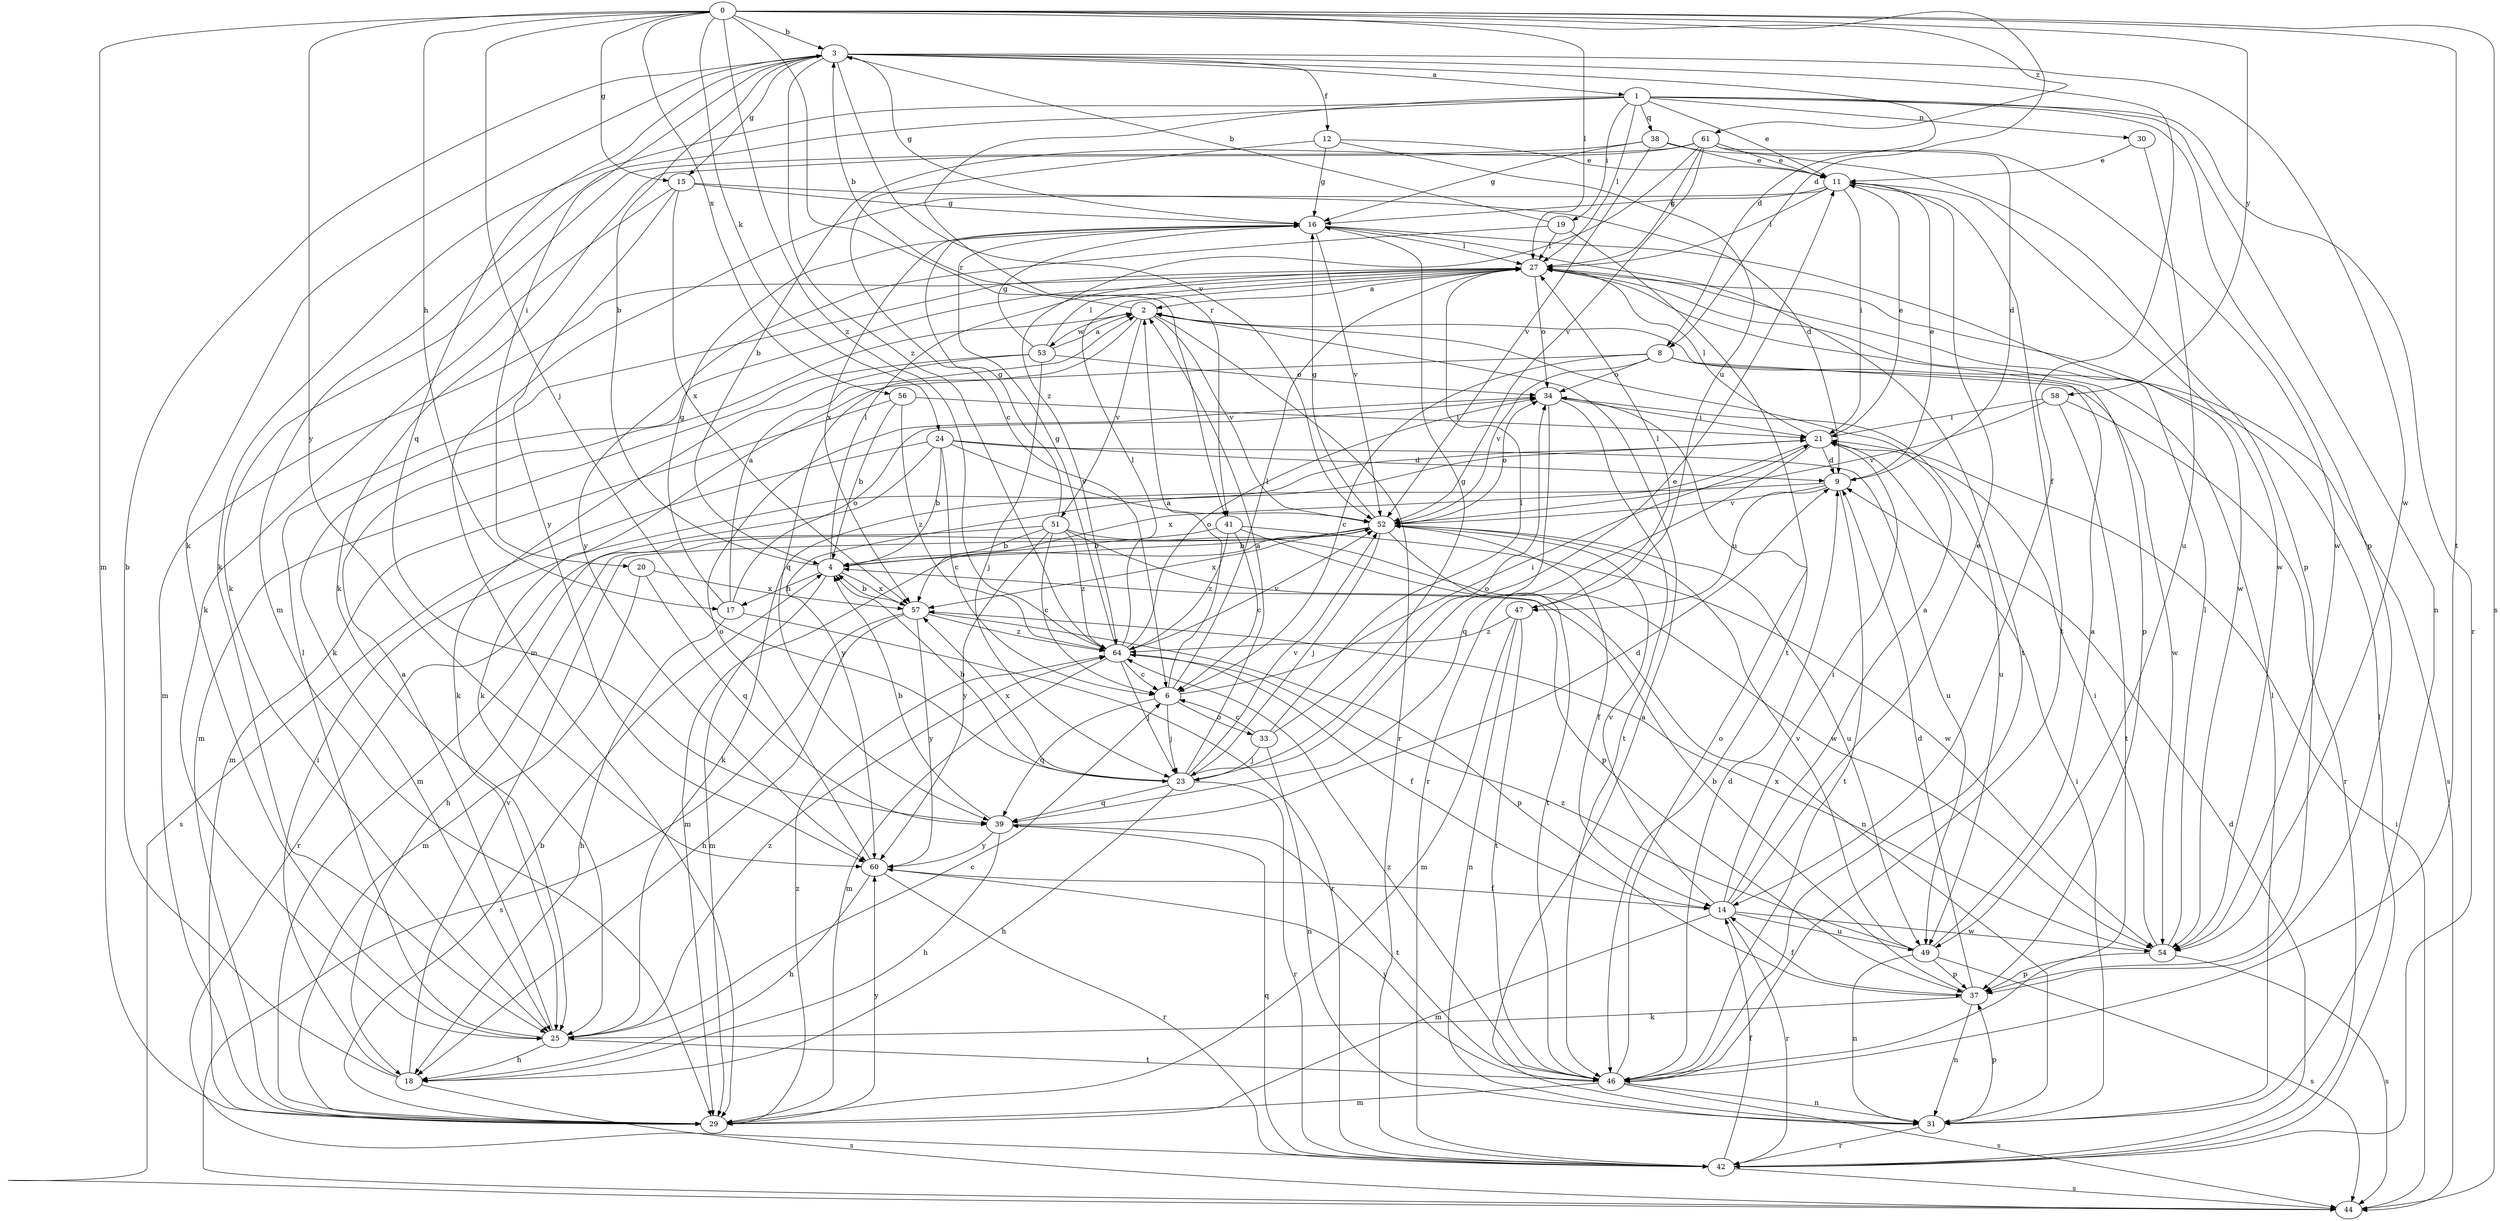 strict digraph  {
0;
1;
2;
3;
4;
6;
8;
9;
11;
12;
14;
15;
16;
17;
18;
19;
20;
21;
23;
24;
25;
27;
29;
30;
31;
33;
34;
37;
38;
39;
41;
42;
44;
46;
47;
49;
51;
52;
53;
54;
56;
57;
58;
60;
61;
64;
0 -> 3  [label=b];
0 -> 8  [label=d];
0 -> 15  [label=g];
0 -> 17  [label=h];
0 -> 23  [label=j];
0 -> 24  [label=k];
0 -> 27  [label=l];
0 -> 29  [label=m];
0 -> 41  [label=r];
0 -> 44  [label=s];
0 -> 46  [label=t];
0 -> 56  [label=x];
0 -> 58  [label=y];
0 -> 60  [label=y];
0 -> 61  [label=z];
0 -> 64  [label=z];
1 -> 11  [label=e];
1 -> 19  [label=i];
1 -> 25  [label=k];
1 -> 27  [label=l];
1 -> 29  [label=m];
1 -> 30  [label=n];
1 -> 31  [label=n];
1 -> 37  [label=p];
1 -> 38  [label=q];
1 -> 41  [label=r];
1 -> 42  [label=r];
2 -> 3  [label=b];
2 -> 39  [label=q];
2 -> 42  [label=r];
2 -> 51  [label=v];
2 -> 52  [label=v];
2 -> 53  [label=w];
3 -> 1  [label=a];
3 -> 8  [label=d];
3 -> 12  [label=f];
3 -> 14  [label=f];
3 -> 15  [label=g];
3 -> 16  [label=g];
3 -> 20  [label=i];
3 -> 25  [label=k];
3 -> 39  [label=q];
3 -> 52  [label=v];
3 -> 54  [label=w];
3 -> 64  [label=z];
4 -> 3  [label=b];
4 -> 17  [label=h];
4 -> 27  [label=l];
4 -> 29  [label=m];
4 -> 57  [label=x];
6 -> 2  [label=a];
6 -> 21  [label=i];
6 -> 23  [label=j];
6 -> 27  [label=l];
6 -> 33  [label=o];
6 -> 39  [label=q];
8 -> 6  [label=c];
8 -> 25  [label=k];
8 -> 34  [label=o];
8 -> 44  [label=s];
8 -> 52  [label=v];
8 -> 54  [label=w];
9 -> 11  [label=e];
9 -> 25  [label=k];
9 -> 46  [label=t];
9 -> 47  [label=u];
9 -> 52  [label=v];
11 -> 16  [label=g];
11 -> 21  [label=i];
11 -> 27  [label=l];
11 -> 29  [label=m];
11 -> 46  [label=t];
11 -> 54  [label=w];
12 -> 6  [label=c];
12 -> 11  [label=e];
12 -> 16  [label=g];
12 -> 47  [label=u];
14 -> 2  [label=a];
14 -> 11  [label=e];
14 -> 21  [label=i];
14 -> 29  [label=m];
14 -> 42  [label=r];
14 -> 49  [label=u];
14 -> 52  [label=v];
14 -> 54  [label=w];
15 -> 9  [label=d];
15 -> 16  [label=g];
15 -> 25  [label=k];
15 -> 57  [label=x];
15 -> 60  [label=y];
16 -> 27  [label=l];
16 -> 46  [label=t];
16 -> 52  [label=v];
16 -> 54  [label=w];
16 -> 57  [label=x];
17 -> 2  [label=a];
17 -> 16  [label=g];
17 -> 18  [label=h];
17 -> 34  [label=o];
17 -> 42  [label=r];
18 -> 3  [label=b];
18 -> 21  [label=i];
18 -> 44  [label=s];
18 -> 52  [label=v];
19 -> 3  [label=b];
19 -> 27  [label=l];
19 -> 46  [label=t];
19 -> 60  [label=y];
20 -> 29  [label=m];
20 -> 39  [label=q];
20 -> 57  [label=x];
21 -> 9  [label=d];
21 -> 11  [label=e];
21 -> 27  [label=l];
21 -> 39  [label=q];
21 -> 57  [label=x];
21 -> 60  [label=y];
23 -> 2  [label=a];
23 -> 4  [label=b];
23 -> 11  [label=e];
23 -> 18  [label=h];
23 -> 34  [label=o];
23 -> 39  [label=q];
23 -> 42  [label=r];
23 -> 52  [label=v];
23 -> 57  [label=x];
24 -> 4  [label=b];
24 -> 6  [label=c];
24 -> 9  [label=d];
24 -> 29  [label=m];
24 -> 44  [label=s];
24 -> 49  [label=u];
24 -> 52  [label=v];
25 -> 2  [label=a];
25 -> 6  [label=c];
25 -> 18  [label=h];
25 -> 27  [label=l];
25 -> 46  [label=t];
25 -> 64  [label=z];
27 -> 2  [label=a];
27 -> 25  [label=k];
27 -> 29  [label=m];
27 -> 34  [label=o];
27 -> 37  [label=p];
29 -> 4  [label=b];
29 -> 60  [label=y];
29 -> 64  [label=z];
30 -> 11  [label=e];
30 -> 49  [label=u];
31 -> 2  [label=a];
31 -> 21  [label=i];
31 -> 27  [label=l];
31 -> 37  [label=p];
31 -> 42  [label=r];
33 -> 6  [label=c];
33 -> 16  [label=g];
33 -> 23  [label=j];
33 -> 27  [label=l];
33 -> 31  [label=n];
34 -> 21  [label=i];
34 -> 42  [label=r];
34 -> 46  [label=t];
34 -> 49  [label=u];
37 -> 4  [label=b];
37 -> 9  [label=d];
37 -> 14  [label=f];
37 -> 25  [label=k];
37 -> 31  [label=n];
38 -> 11  [label=e];
38 -> 16  [label=g];
38 -> 25  [label=k];
38 -> 37  [label=p];
38 -> 52  [label=v];
39 -> 4  [label=b];
39 -> 9  [label=d];
39 -> 18  [label=h];
39 -> 46  [label=t];
39 -> 60  [label=y];
41 -> 4  [label=b];
41 -> 6  [label=c];
41 -> 31  [label=n];
41 -> 54  [label=w];
41 -> 64  [label=z];
42 -> 9  [label=d];
42 -> 14  [label=f];
42 -> 27  [label=l];
42 -> 39  [label=q];
42 -> 44  [label=s];
44 -> 21  [label=i];
46 -> 9  [label=d];
46 -> 29  [label=m];
46 -> 31  [label=n];
46 -> 34  [label=o];
46 -> 44  [label=s];
46 -> 60  [label=y];
46 -> 64  [label=z];
47 -> 27  [label=l];
47 -> 29  [label=m];
47 -> 31  [label=n];
47 -> 46  [label=t];
47 -> 64  [label=z];
49 -> 2  [label=a];
49 -> 31  [label=n];
49 -> 37  [label=p];
49 -> 44  [label=s];
49 -> 52  [label=v];
49 -> 64  [label=z];
51 -> 4  [label=b];
51 -> 6  [label=c];
51 -> 16  [label=g];
51 -> 37  [label=p];
51 -> 42  [label=r];
51 -> 54  [label=w];
51 -> 60  [label=y];
51 -> 64  [label=z];
52 -> 4  [label=b];
52 -> 14  [label=f];
52 -> 16  [label=g];
52 -> 18  [label=h];
52 -> 23  [label=j];
52 -> 29  [label=m];
52 -> 34  [label=o];
52 -> 46  [label=t];
52 -> 49  [label=u];
52 -> 57  [label=x];
53 -> 2  [label=a];
53 -> 16  [label=g];
53 -> 23  [label=j];
53 -> 25  [label=k];
53 -> 27  [label=l];
53 -> 29  [label=m];
53 -> 34  [label=o];
54 -> 21  [label=i];
54 -> 27  [label=l];
54 -> 37  [label=p];
54 -> 44  [label=s];
54 -> 57  [label=x];
56 -> 4  [label=b];
56 -> 21  [label=i];
56 -> 29  [label=m];
56 -> 64  [label=z];
57 -> 4  [label=b];
57 -> 18  [label=h];
57 -> 37  [label=p];
57 -> 44  [label=s];
57 -> 60  [label=y];
57 -> 64  [label=z];
58 -> 21  [label=i];
58 -> 42  [label=r];
58 -> 46  [label=t];
58 -> 52  [label=v];
60 -> 14  [label=f];
60 -> 18  [label=h];
60 -> 34  [label=o];
60 -> 42  [label=r];
61 -> 4  [label=b];
61 -> 9  [label=d];
61 -> 11  [label=e];
61 -> 25  [label=k];
61 -> 27  [label=l];
61 -> 52  [label=v];
61 -> 54  [label=w];
61 -> 64  [label=z];
64 -> 6  [label=c];
64 -> 14  [label=f];
64 -> 16  [label=g];
64 -> 23  [label=j];
64 -> 27  [label=l];
64 -> 29  [label=m];
64 -> 34  [label=o];
64 -> 52  [label=v];
}
